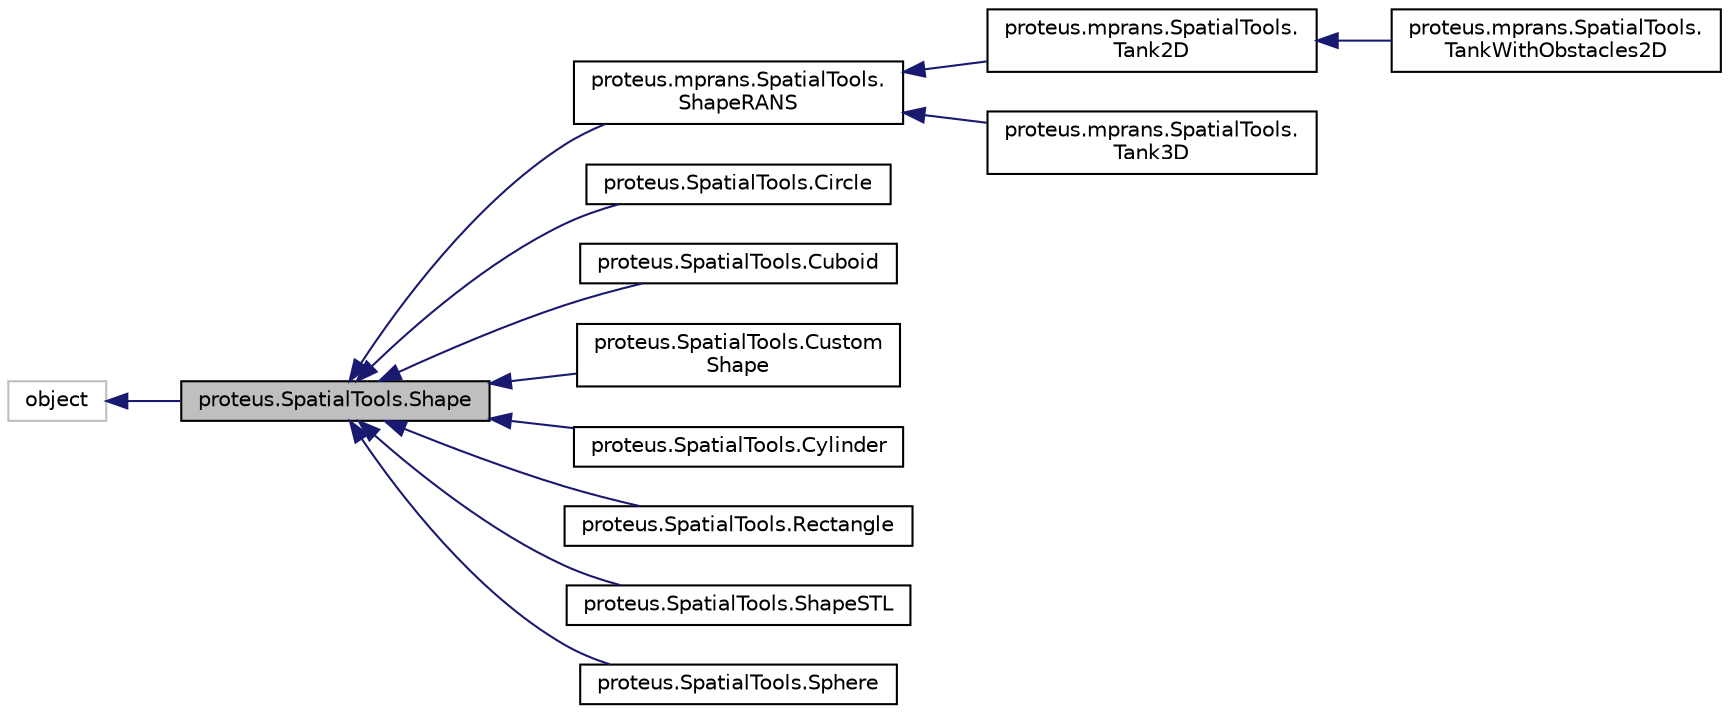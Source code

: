 digraph "proteus.SpatialTools.Shape"
{
 // LATEX_PDF_SIZE
  edge [fontname="Helvetica",fontsize="10",labelfontname="Helvetica",labelfontsize="10"];
  node [fontname="Helvetica",fontsize="10",shape=record];
  rankdir="LR";
  Node1 [label="proteus.SpatialTools.Shape",height=0.2,width=0.4,color="black", fillcolor="grey75", style="filled", fontcolor="black",tooltip=" "];
  Node2 -> Node1 [dir="back",color="midnightblue",fontsize="10",style="solid",fontname="Helvetica"];
  Node2 [label="object",height=0.2,width=0.4,color="grey75", fillcolor="white", style="filled",tooltip=" "];
  Node1 -> Node3 [dir="back",color="midnightblue",fontsize="10",style="solid",fontname="Helvetica"];
  Node3 [label="proteus.mprans.SpatialTools.\lShapeRANS",height=0.2,width=0.4,color="black", fillcolor="white", style="filled",URL="$classproteus_1_1mprans_1_1SpatialTools_1_1ShapeRANS.html",tooltip=" "];
  Node3 -> Node4 [dir="back",color="midnightblue",fontsize="10",style="solid",fontname="Helvetica"];
  Node4 [label="proteus.mprans.SpatialTools.\lTank2D",height=0.2,width=0.4,color="black", fillcolor="white", style="filled",URL="$classproteus_1_1mprans_1_1SpatialTools_1_1Tank2D.html",tooltip=" "];
  Node4 -> Node5 [dir="back",color="midnightblue",fontsize="10",style="solid",fontname="Helvetica"];
  Node5 [label="proteus.mprans.SpatialTools.\lTankWithObstacles2D",height=0.2,width=0.4,color="black", fillcolor="white", style="filled",URL="$classproteus_1_1mprans_1_1SpatialTools_1_1TankWithObstacles2D.html",tooltip=" "];
  Node3 -> Node6 [dir="back",color="midnightblue",fontsize="10",style="solid",fontname="Helvetica"];
  Node6 [label="proteus.mprans.SpatialTools.\lTank3D",height=0.2,width=0.4,color="black", fillcolor="white", style="filled",URL="$classproteus_1_1mprans_1_1SpatialTools_1_1Tank3D.html",tooltip=" "];
  Node1 -> Node7 [dir="back",color="midnightblue",fontsize="10",style="solid",fontname="Helvetica"];
  Node7 [label="proteus.SpatialTools.Circle",height=0.2,width=0.4,color="black", fillcolor="white", style="filled",URL="$classproteus_1_1SpatialTools_1_1Circle.html",tooltip=" "];
  Node1 -> Node8 [dir="back",color="midnightblue",fontsize="10",style="solid",fontname="Helvetica"];
  Node8 [label="proteus.SpatialTools.Cuboid",height=0.2,width=0.4,color="black", fillcolor="white", style="filled",URL="$classproteus_1_1SpatialTools_1_1Cuboid.html",tooltip=" "];
  Node1 -> Node9 [dir="back",color="midnightblue",fontsize="10",style="solid",fontname="Helvetica"];
  Node9 [label="proteus.SpatialTools.Custom\lShape",height=0.2,width=0.4,color="black", fillcolor="white", style="filled",URL="$classproteus_1_1SpatialTools_1_1CustomShape.html",tooltip=" "];
  Node1 -> Node10 [dir="back",color="midnightblue",fontsize="10",style="solid",fontname="Helvetica"];
  Node10 [label="proteus.SpatialTools.Cylinder",height=0.2,width=0.4,color="black", fillcolor="white", style="filled",URL="$classproteus_1_1SpatialTools_1_1Cylinder.html",tooltip=" "];
  Node1 -> Node11 [dir="back",color="midnightblue",fontsize="10",style="solid",fontname="Helvetica"];
  Node11 [label="proteus.SpatialTools.Rectangle",height=0.2,width=0.4,color="black", fillcolor="white", style="filled",URL="$classproteus_1_1SpatialTools_1_1Rectangle.html",tooltip=" "];
  Node1 -> Node12 [dir="back",color="midnightblue",fontsize="10",style="solid",fontname="Helvetica"];
  Node12 [label="proteus.SpatialTools.ShapeSTL",height=0.2,width=0.4,color="black", fillcolor="white", style="filled",URL="$classproteus_1_1SpatialTools_1_1ShapeSTL.html",tooltip=" "];
  Node1 -> Node13 [dir="back",color="midnightblue",fontsize="10",style="solid",fontname="Helvetica"];
  Node13 [label="proteus.SpatialTools.Sphere",height=0.2,width=0.4,color="black", fillcolor="white", style="filled",URL="$classproteus_1_1SpatialTools_1_1Sphere.html",tooltip=" "];
}
